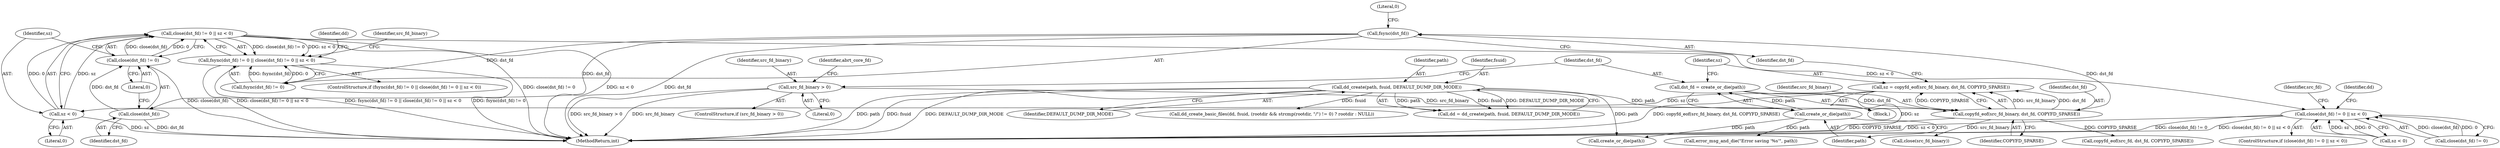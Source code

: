 digraph "0_abrt_4f2c1ddd3e3b81d2d5146b883115371f1cada9f9@API" {
"1000882" [label="(Call,close(dst_fd) != 0 || sz < 0)"];
"1000883" [label="(Call,close(dst_fd) != 0)"];
"1000884" [label="(Call,close(dst_fd))"];
"1000879" [label="(Call,fsync(dst_fd))"];
"1000872" [label="(Call,copyfd_eof(src_fd_binary, dst_fd, COPYFD_SPARSE))"];
"1000860" [label="(Call,src_fd_binary > 0)"];
"1000865" [label="(Call,dst_fd = create_or_die(path))"];
"1000867" [label="(Call,create_or_die(path))"];
"1000618" [label="(Call,dd_create(path, fsuid, DEFAULT_DUMP_DIR_MODE))"];
"1000887" [label="(Call,sz < 0)"];
"1000870" [label="(Call,sz = copyfd_eof(src_fd_binary, dst_fd, COPYFD_SPARSE))"];
"1000877" [label="(Call,fsync(dst_fd) != 0 || close(dst_fd) != 0 || sz < 0)"];
"1001029" [label="(Call,close(dst_fd) != 0 || sz < 0)"];
"1000881" [label="(Literal,0)"];
"1000889" [label="(Literal,0)"];
"1000882" [label="(Call,close(dst_fd) != 0 || sz < 0)"];
"1000618" [label="(Call,dd_create(path, fsuid, DEFAULT_DUMP_DIR_MODE))"];
"1000630" [label="(Call,dd_create_basic_files(dd, fsuid, (rootdir && strcmp(rootdir, \"/\") != 0) ? rootdir : NULL))"];
"1000896" [label="(Call,close(src_fd_binary))"];
"1001039" [label="(Identifier,dd)"];
"1000885" [label="(Identifier,dst_fd)"];
"1000878" [label="(Call,fsync(dst_fd) != 0)"];
"1000892" [label="(Identifier,dd)"];
"1000616" [label="(Call,dd = dd_create(path, fsuid, DEFAULT_DUMP_DIR_MODE))"];
"1000886" [label="(Literal,0)"];
"1000873" [label="(Identifier,src_fd_binary)"];
"1000863" [label="(Block,)"];
"1000884" [label="(Call,close(dst_fd))"];
"1001034" [label="(Call,sz < 0)"];
"1000859" [label="(ControlStructure,if (src_fd_binary > 0))"];
"1001029" [label="(Call,close(dst_fd) != 0 || sz < 0)"];
"1001044" [label="(Identifier,src_fd)"];
"1000621" [label="(Identifier,DEFAULT_DUMP_DIR_MODE)"];
"1000887" [label="(Call,sz < 0)"];
"1001030" [label="(Call,close(dst_fd) != 0)"];
"1000871" [label="(Identifier,sz)"];
"1000888" [label="(Identifier,sz)"];
"1000867" [label="(Call,create_or_die(path))"];
"1000619" [label="(Identifier,path)"];
"1000620" [label="(Identifier,fsuid)"];
"1000872" [label="(Call,copyfd_eof(src_fd_binary, dst_fd, COPYFD_SPARSE))"];
"1000900" [label="(Identifier,abrt_core_fd)"];
"1000874" [label="(Identifier,dst_fd)"];
"1001028" [label="(ControlStructure,if (close(dst_fd) != 0 || sz < 0))"];
"1001024" [label="(Call,copyfd_eof(src_fd, dst_fd, COPYFD_SPARSE))"];
"1000862" [label="(Literal,0)"];
"1000879" [label="(Call,fsync(dst_fd))"];
"1000870" [label="(Call,sz = copyfd_eof(src_fd_binary, dst_fd, COPYFD_SPARSE))"];
"1000860" [label="(Call,src_fd_binary > 0)"];
"1000893" [label="(Call,error_msg_and_die(\"Error saving '%s'\", path))"];
"1001180" [label="(MethodReturn,int)"];
"1000868" [label="(Identifier,path)"];
"1000880" [label="(Identifier,dst_fd)"];
"1000865" [label="(Call,dst_fd = create_or_die(path))"];
"1000877" [label="(Call,fsync(dst_fd) != 0 || close(dst_fd) != 0 || sz < 0)"];
"1000861" [label="(Identifier,src_fd_binary)"];
"1000901" [label="(Call,create_or_die(path))"];
"1000876" [label="(ControlStructure,if (fsync(dst_fd) != 0 || close(dst_fd) != 0 || sz < 0))"];
"1000897" [label="(Identifier,src_fd_binary)"];
"1000866" [label="(Identifier,dst_fd)"];
"1000883" [label="(Call,close(dst_fd) != 0)"];
"1000875" [label="(Identifier,COPYFD_SPARSE)"];
"1000882" -> "1000877"  [label="AST: "];
"1000882" -> "1000883"  [label="CFG: "];
"1000882" -> "1000887"  [label="CFG: "];
"1000883" -> "1000882"  [label="AST: "];
"1000887" -> "1000882"  [label="AST: "];
"1000877" -> "1000882"  [label="CFG: "];
"1000882" -> "1001180"  [label="DDG: close(dst_fd) != 0"];
"1000882" -> "1001180"  [label="DDG: sz < 0"];
"1000882" -> "1000877"  [label="DDG: close(dst_fd) != 0"];
"1000882" -> "1000877"  [label="DDG: sz < 0"];
"1000883" -> "1000882"  [label="DDG: close(dst_fd)"];
"1000883" -> "1000882"  [label="DDG: 0"];
"1000887" -> "1000882"  [label="DDG: sz"];
"1000887" -> "1000882"  [label="DDG: 0"];
"1000882" -> "1001029"  [label="DDG: sz < 0"];
"1000883" -> "1000886"  [label="CFG: "];
"1000884" -> "1000883"  [label="AST: "];
"1000886" -> "1000883"  [label="AST: "];
"1000888" -> "1000883"  [label="CFG: "];
"1000883" -> "1001180"  [label="DDG: close(dst_fd)"];
"1000884" -> "1000883"  [label="DDG: dst_fd"];
"1000884" -> "1000885"  [label="CFG: "];
"1000885" -> "1000884"  [label="AST: "];
"1000886" -> "1000884"  [label="CFG: "];
"1000884" -> "1001180"  [label="DDG: dst_fd"];
"1000879" -> "1000884"  [label="DDG: dst_fd"];
"1000879" -> "1000878"  [label="AST: "];
"1000879" -> "1000880"  [label="CFG: "];
"1000880" -> "1000879"  [label="AST: "];
"1000881" -> "1000879"  [label="CFG: "];
"1000879" -> "1001180"  [label="DDG: dst_fd"];
"1000879" -> "1000878"  [label="DDG: dst_fd"];
"1000872" -> "1000879"  [label="DDG: dst_fd"];
"1000872" -> "1000870"  [label="AST: "];
"1000872" -> "1000875"  [label="CFG: "];
"1000873" -> "1000872"  [label="AST: "];
"1000874" -> "1000872"  [label="AST: "];
"1000875" -> "1000872"  [label="AST: "];
"1000870" -> "1000872"  [label="CFG: "];
"1000872" -> "1001180"  [label="DDG: COPYFD_SPARSE"];
"1000872" -> "1000870"  [label="DDG: src_fd_binary"];
"1000872" -> "1000870"  [label="DDG: dst_fd"];
"1000872" -> "1000870"  [label="DDG: COPYFD_SPARSE"];
"1000860" -> "1000872"  [label="DDG: src_fd_binary"];
"1000865" -> "1000872"  [label="DDG: dst_fd"];
"1000872" -> "1000896"  [label="DDG: src_fd_binary"];
"1000872" -> "1001024"  [label="DDG: COPYFD_SPARSE"];
"1000860" -> "1000859"  [label="AST: "];
"1000860" -> "1000862"  [label="CFG: "];
"1000861" -> "1000860"  [label="AST: "];
"1000862" -> "1000860"  [label="AST: "];
"1000866" -> "1000860"  [label="CFG: "];
"1000900" -> "1000860"  [label="CFG: "];
"1000860" -> "1001180"  [label="DDG: src_fd_binary > 0"];
"1000860" -> "1001180"  [label="DDG: src_fd_binary"];
"1000865" -> "1000863"  [label="AST: "];
"1000865" -> "1000867"  [label="CFG: "];
"1000866" -> "1000865"  [label="AST: "];
"1000867" -> "1000865"  [label="AST: "];
"1000871" -> "1000865"  [label="CFG: "];
"1000867" -> "1000865"  [label="DDG: path"];
"1000867" -> "1000868"  [label="CFG: "];
"1000868" -> "1000867"  [label="AST: "];
"1000618" -> "1000867"  [label="DDG: path"];
"1000867" -> "1000893"  [label="DDG: path"];
"1000867" -> "1000901"  [label="DDG: path"];
"1000618" -> "1000616"  [label="AST: "];
"1000618" -> "1000621"  [label="CFG: "];
"1000619" -> "1000618"  [label="AST: "];
"1000620" -> "1000618"  [label="AST: "];
"1000621" -> "1000618"  [label="AST: "];
"1000616" -> "1000618"  [label="CFG: "];
"1000618" -> "1001180"  [label="DDG: DEFAULT_DUMP_DIR_MODE"];
"1000618" -> "1001180"  [label="DDG: path"];
"1000618" -> "1001180"  [label="DDG: fsuid"];
"1000618" -> "1000616"  [label="DDG: path"];
"1000618" -> "1000616"  [label="DDG: fsuid"];
"1000618" -> "1000616"  [label="DDG: DEFAULT_DUMP_DIR_MODE"];
"1000618" -> "1000630"  [label="DDG: fsuid"];
"1000618" -> "1000901"  [label="DDG: path"];
"1000887" -> "1000889"  [label="CFG: "];
"1000888" -> "1000887"  [label="AST: "];
"1000889" -> "1000887"  [label="AST: "];
"1000887" -> "1001180"  [label="DDG: sz"];
"1000870" -> "1000887"  [label="DDG: sz"];
"1000870" -> "1000863"  [label="AST: "];
"1000871" -> "1000870"  [label="AST: "];
"1000880" -> "1000870"  [label="CFG: "];
"1000870" -> "1001180"  [label="DDG: copyfd_eof(src_fd_binary, dst_fd, COPYFD_SPARSE)"];
"1000870" -> "1001180"  [label="DDG: sz"];
"1000877" -> "1000876"  [label="AST: "];
"1000877" -> "1000878"  [label="CFG: "];
"1000878" -> "1000877"  [label="AST: "];
"1000892" -> "1000877"  [label="CFG: "];
"1000897" -> "1000877"  [label="CFG: "];
"1000877" -> "1001180"  [label="DDG: fsync(dst_fd) != 0"];
"1000877" -> "1001180"  [label="DDG: close(dst_fd) != 0 || sz < 0"];
"1000877" -> "1001180"  [label="DDG: fsync(dst_fd) != 0 || close(dst_fd) != 0 || sz < 0"];
"1000878" -> "1000877"  [label="DDG: fsync(dst_fd)"];
"1000878" -> "1000877"  [label="DDG: 0"];
"1001029" -> "1001028"  [label="AST: "];
"1001029" -> "1001030"  [label="CFG: "];
"1001029" -> "1001034"  [label="CFG: "];
"1001030" -> "1001029"  [label="AST: "];
"1001034" -> "1001029"  [label="AST: "];
"1001039" -> "1001029"  [label="CFG: "];
"1001044" -> "1001029"  [label="CFG: "];
"1001029" -> "1001180"  [label="DDG: close(dst_fd) != 0"];
"1001029" -> "1001180"  [label="DDG: close(dst_fd) != 0 || sz < 0"];
"1001029" -> "1001180"  [label="DDG: sz < 0"];
"1001030" -> "1001029"  [label="DDG: close(dst_fd)"];
"1001030" -> "1001029"  [label="DDG: 0"];
"1001034" -> "1001029"  [label="DDG: sz"];
"1001034" -> "1001029"  [label="DDG: 0"];
}
